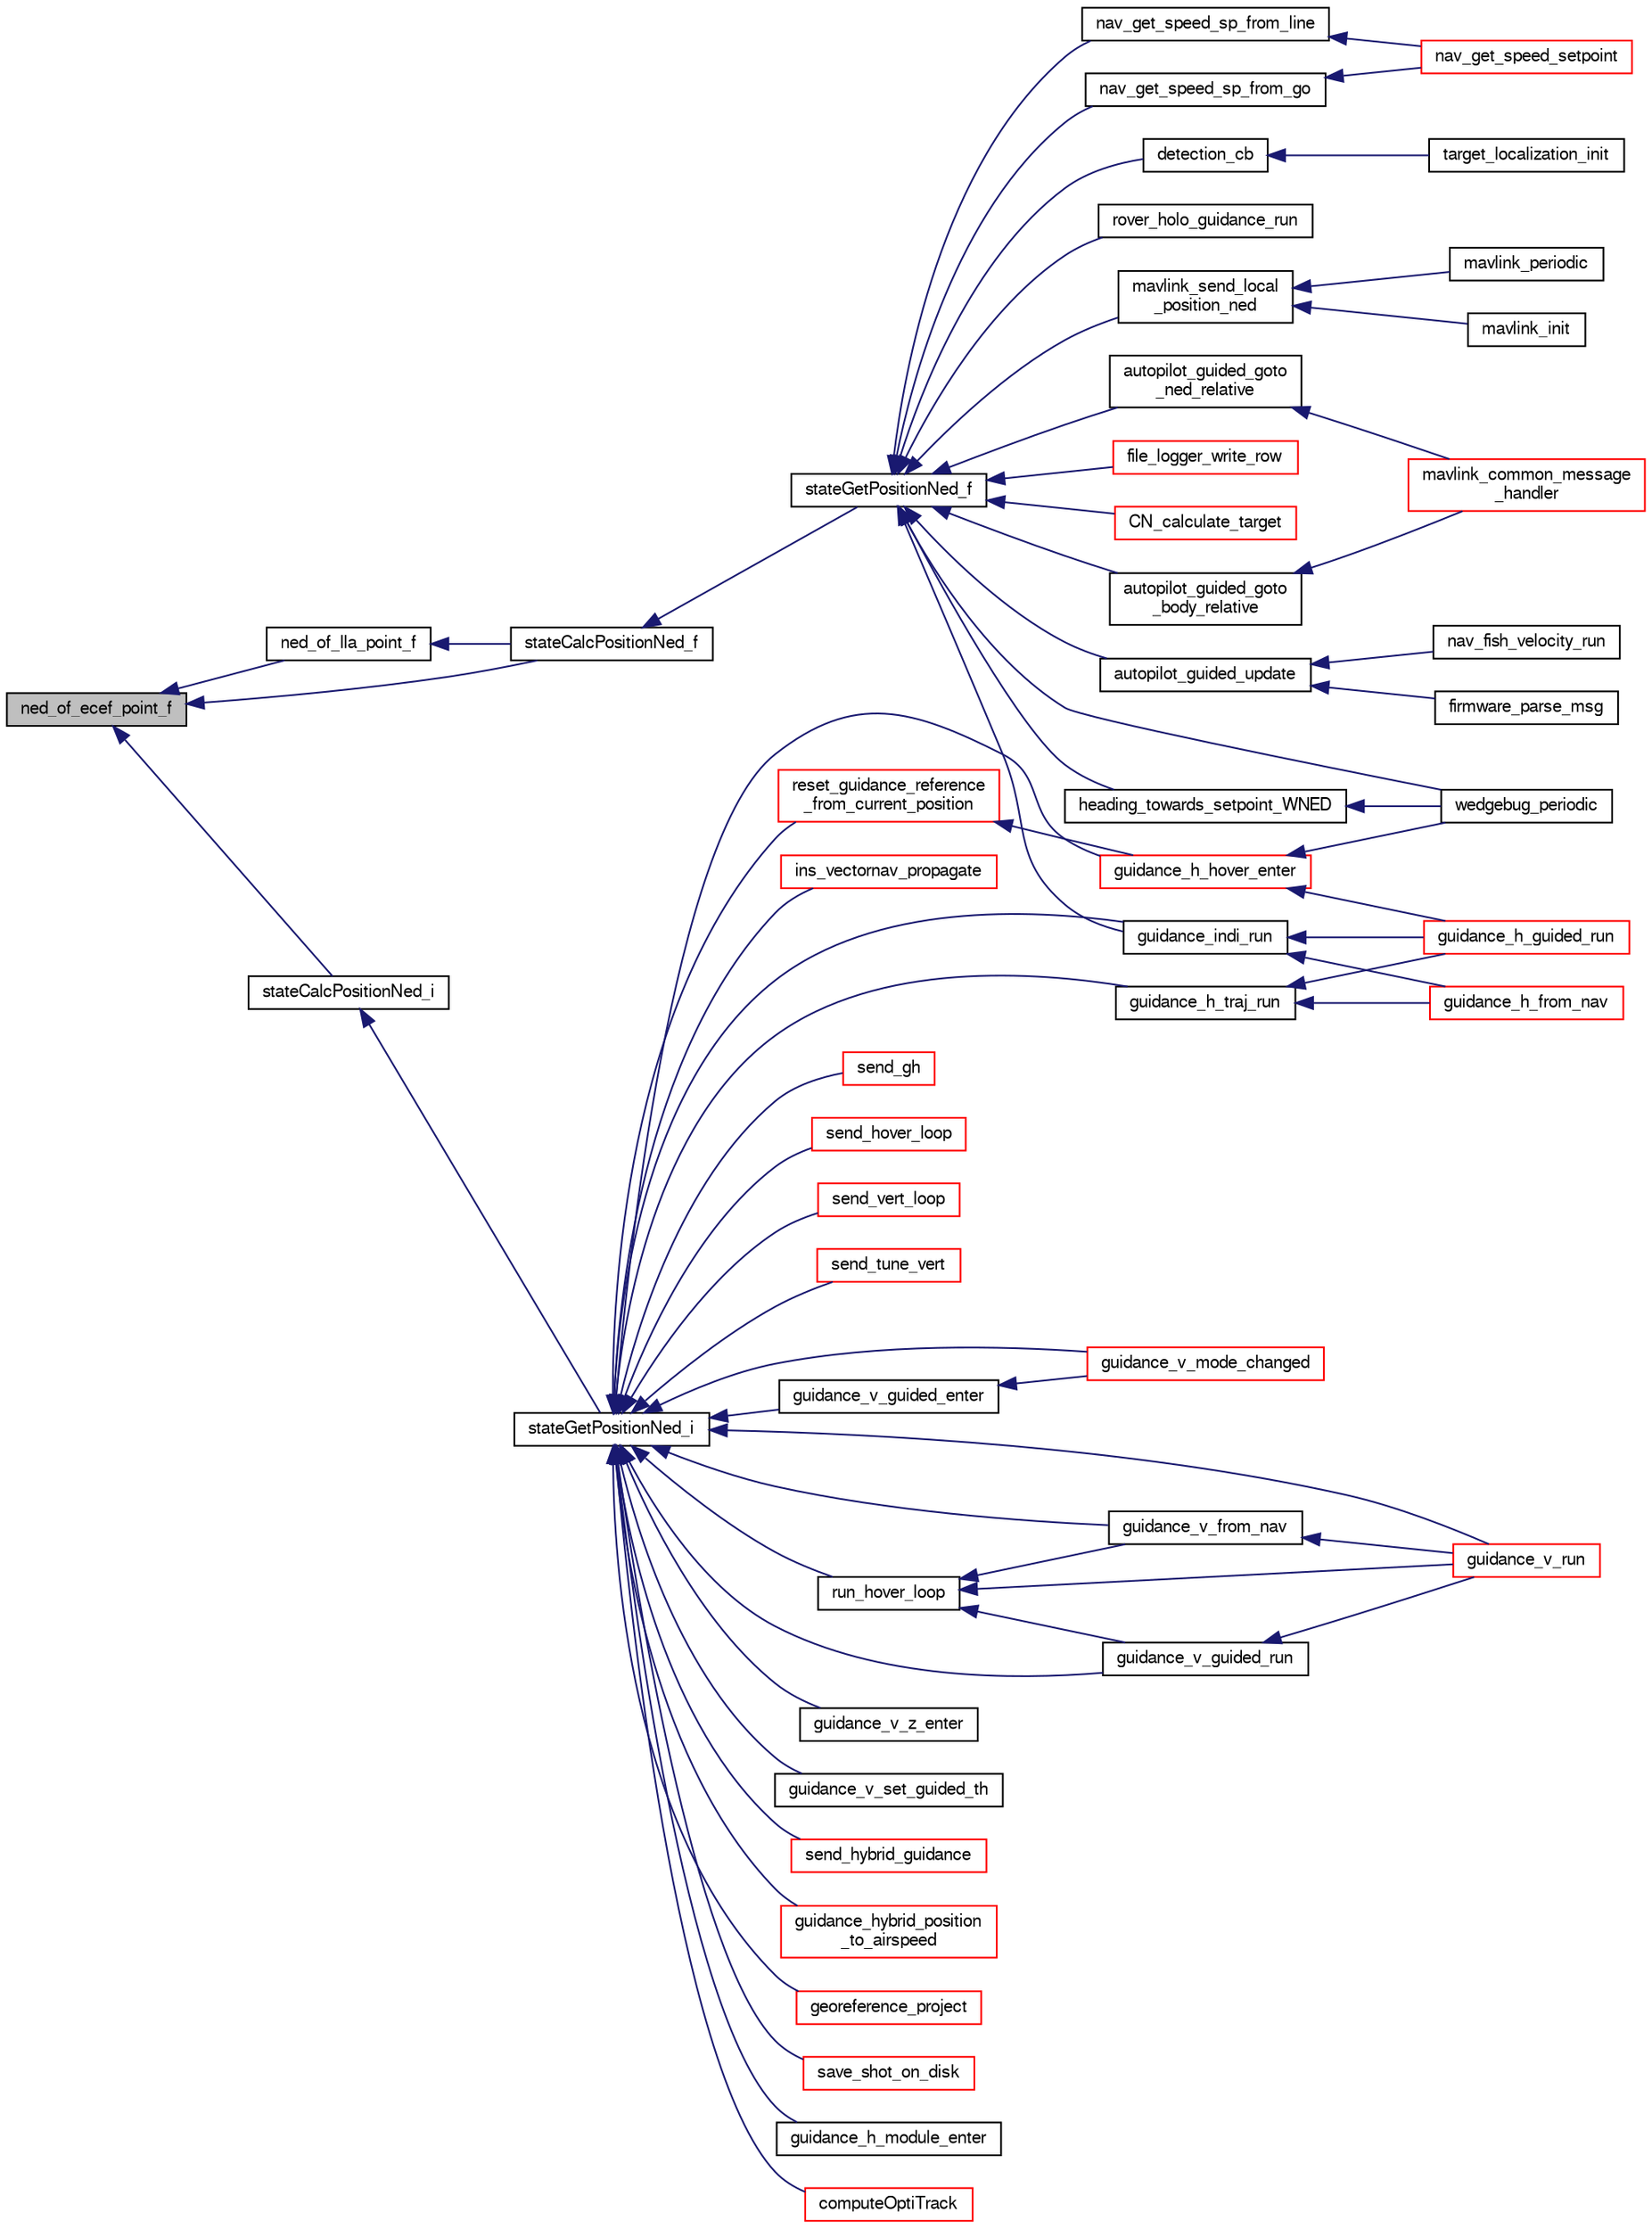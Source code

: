 digraph "ned_of_ecef_point_f"
{
  edge [fontname="FreeSans",fontsize="10",labelfontname="FreeSans",labelfontsize="10"];
  node [fontname="FreeSans",fontsize="10",shape=record];
  rankdir="LR";
  Node1 [label="ned_of_ecef_point_f",height=0.2,width=0.4,color="black", fillcolor="grey75", style="filled", fontcolor="black"];
  Node1 -> Node2 [dir="back",color="midnightblue",fontsize="10",style="solid",fontname="FreeSans"];
  Node2 [label="ned_of_lla_point_f",height=0.2,width=0.4,color="black", fillcolor="white", style="filled",URL="$pprz__geodetic__float_8h.html#aba90b4f88dce2d3eadce9c28fcde2d54"];
  Node2 -> Node3 [dir="back",color="midnightblue",fontsize="10",style="solid",fontname="FreeSans"];
  Node3 [label="stateCalcPositionNed_f",height=0.2,width=0.4,color="black", fillcolor="white", style="filled",URL="$group__state__position.html#ga480ea806b0ffe839df24d856b7ce0261"];
  Node3 -> Node4 [dir="back",color="midnightblue",fontsize="10",style="solid",fontname="FreeSans"];
  Node4 [label="stateGetPositionNed_f",height=0.2,width=0.4,color="black", fillcolor="white", style="filled",URL="$group__state__position.html#gac1b41866b307723e3ad8ddd566d4f627",tooltip="Get position in local NED coordinates (float). "];
  Node4 -> Node5 [dir="back",color="midnightblue",fontsize="10",style="solid",fontname="FreeSans"];
  Node5 [label="autopilot_guided_goto\l_ned_relative",height=0.2,width=0.4,color="black", fillcolor="white", style="filled",URL="$autopilot__guided_8h.html#a32b83e461c091c64ffa38e4f08f6a312",tooltip="Set position and heading setpoints wrt. "];
  Node5 -> Node6 [dir="back",color="midnightblue",fontsize="10",style="solid",fontname="FreeSans"];
  Node6 [label="mavlink_common_message\l_handler",height=0.2,width=0.4,color="red", fillcolor="white", style="filled",URL="$mavlink_8c.html#a92b02fdeb899791573ef52506deb653c"];
  Node4 -> Node7 [dir="back",color="midnightblue",fontsize="10",style="solid",fontname="FreeSans"];
  Node7 [label="autopilot_guided_goto\l_body_relative",height=0.2,width=0.4,color="black", fillcolor="white", style="filled",URL="$autopilot__guided_8h.html#acb5ff8d624f7583075e58303f46b9890",tooltip="Set position and heading setpoints wrt. "];
  Node7 -> Node6 [dir="back",color="midnightblue",fontsize="10",style="solid",fontname="FreeSans"];
  Node4 -> Node8 [dir="back",color="midnightblue",fontsize="10",style="solid",fontname="FreeSans"];
  Node8 [label="autopilot_guided_update",height=0.2,width=0.4,color="black", fillcolor="white", style="filled",URL="$autopilot__guided_8h.html#a07ce763874e77faf62f5c9506bdad43d",tooltip="Set guided setpoints using flag mask in GUIDED mode. "];
  Node8 -> Node9 [dir="back",color="midnightblue",fontsize="10",style="solid",fontname="FreeSans"];
  Node9 [label="firmware_parse_msg",height=0.2,width=0.4,color="black", fillcolor="white", style="filled",URL="$rotorcraft__datalink_8c.html#a6177292a373940f6e01bc4251374cd2c",tooltip="Firmware specfic msg handler. "];
  Node8 -> Node10 [dir="back",color="midnightblue",fontsize="10",style="solid",fontname="FreeSans"];
  Node10 [label="nav_fish_velocity_run",height=0.2,width=0.4,color="black", fillcolor="white", style="filled",URL="$nav__fish_8h.html#ae25f7a8ee455c00944445f6b12b3a49f",tooltip="nav fish velocity run "];
  Node4 -> Node11 [dir="back",color="midnightblue",fontsize="10",style="solid",fontname="FreeSans"];
  Node11 [label="guidance_indi_run",height=0.2,width=0.4,color="black", fillcolor="white", style="filled",URL="$guidance__indi__hybrid_8h.html#afa3b5095f6b5beadbb8662d3b3519bc9"];
  Node11 -> Node12 [dir="back",color="midnightblue",fontsize="10",style="solid",fontname="FreeSans"];
  Node12 [label="guidance_h_from_nav",height=0.2,width=0.4,color="red", fillcolor="white", style="filled",URL="$rotorcraft_2guidance_2guidance__h_8h.html#a609bdd40f9f6aeac4b4d493ffabd24d5",tooltip="Set horizontal guidance from NAV and run control loop. "];
  Node11 -> Node13 [dir="back",color="midnightblue",fontsize="10",style="solid",fontname="FreeSans"];
  Node13 [label="guidance_h_guided_run",height=0.2,width=0.4,color="red", fillcolor="white", style="filled",URL="$rotorcraft_2guidance_2guidance__h_8h.html#a60716914dafeccd7ab74967606ae4045",tooltip="Run GUIDED mode control. "];
  Node4 -> Node14 [dir="back",color="midnightblue",fontsize="10",style="solid",fontname="FreeSans"];
  Node14 [label="nav_get_speed_sp_from_line",height=0.2,width=0.4,color="black", fillcolor="white", style="filled",URL="$rotorcraft_2navigation_8h.html#abbb0868de30a33c4a9dc5c0a723fd726",tooltip="follow a line. "];
  Node14 -> Node15 [dir="back",color="midnightblue",fontsize="10",style="solid",fontname="FreeSans"];
  Node15 [label="nav_get_speed_setpoint",height=0.2,width=0.4,color="red", fillcolor="white", style="filled",URL="$rotorcraft_2navigation_8h.html#afa53b47b30072d2b7b564d30b0583a9d",tooltip="function that returns a speed setpoint based on flight plan. "];
  Node4 -> Node16 [dir="back",color="midnightblue",fontsize="10",style="solid",fontname="FreeSans"];
  Node16 [label="nav_get_speed_sp_from_go",height=0.2,width=0.4,color="black", fillcolor="white", style="filled",URL="$rotorcraft_2navigation_8h.html#acc610b7246ea6f3650c33f5af6e26936",tooltip="Go to a waypoint in the shortest way. "];
  Node16 -> Node15 [dir="back",color="midnightblue",fontsize="10",style="solid",fontname="FreeSans"];
  Node4 -> Node17 [dir="back",color="midnightblue",fontsize="10",style="solid",fontname="FreeSans"];
  Node17 [label="rover_holo_guidance_run",height=0.2,width=0.4,color="black", fillcolor="white", style="filled",URL="$rover__guidance__holonomic_8h.html#a714eebb049eb159d6b28ae3118c7d2c3"];
  Node4 -> Node18 [dir="back",color="midnightblue",fontsize="10",style="solid",fontname="FreeSans"];
  Node18 [label="detection_cb",height=0.2,width=0.4,color="black", fillcolor="white", style="filled",URL="$cv__target__localization_8c.html#a9dba1ee548dbeb610b39fced772c182b"];
  Node18 -> Node19 [dir="back",color="midnightblue",fontsize="10",style="solid",fontname="FreeSans"];
  Node19 [label="target_localization_init",height=0.2,width=0.4,color="black", fillcolor="white", style="filled",URL="$cv__target__localization_8h.html#a985eb3daada07ed9f76cf8dceb5300b4"];
  Node4 -> Node20 [dir="back",color="midnightblue",fontsize="10",style="solid",fontname="FreeSans"];
  Node20 [label="mavlink_send_local\l_position_ned",height=0.2,width=0.4,color="black", fillcolor="white", style="filled",URL="$mavlink_8c.html#acf27b8ebaf73137224cee8453df530a8"];
  Node20 -> Node21 [dir="back",color="midnightblue",fontsize="10",style="solid",fontname="FreeSans"];
  Node21 [label="mavlink_init",height=0.2,width=0.4,color="black", fillcolor="white", style="filled",URL="$mavlink_8h.html#acc676450794df9b4b50dc6b12995b7a1",tooltip="Module functions. "];
  Node20 -> Node22 [dir="back",color="midnightblue",fontsize="10",style="solid",fontname="FreeSans"];
  Node22 [label="mavlink_periodic",height=0.2,width=0.4,color="black", fillcolor="white", style="filled",URL="$mavlink_8h.html#a45dcaed78c022158e7dcfb92813f191c",tooltip="Periodic MAVLink calls. "];
  Node4 -> Node23 [dir="back",color="midnightblue",fontsize="10",style="solid",fontname="FreeSans"];
  Node23 [label="file_logger_write_row",height=0.2,width=0.4,color="red", fillcolor="white", style="filled",URL="$file__logger_8c.html#a599a2b4b9cd37709060587aa8870de15",tooltip="Write CSV row Write values at this timestamp to log file. "];
  Node4 -> Node24 [dir="back",color="midnightblue",fontsize="10",style="solid",fontname="FreeSans"];
  Node24 [label="CN_calculate_target",height=0.2,width=0.4,color="red", fillcolor="white", style="filled",URL="$obstacle__avoidance_8h.html#afb4f90a66f93fdb70da178189b76b6a2"];
  Node4 -> Node25 [dir="back",color="midnightblue",fontsize="10",style="solid",fontname="FreeSans"];
  Node25 [label="heading_towards_setpoint_WNED",height=0.2,width=0.4,color="black", fillcolor="white", style="filled",URL="$wedgebug_8c.html#a510c53576b4bea1c112c032cd831275f"];
  Node25 -> Node26 [dir="back",color="midnightblue",fontsize="10",style="solid",fontname="FreeSans"];
  Node26 [label="wedgebug_periodic",height=0.2,width=0.4,color="black", fillcolor="white", style="filled",URL="$wedgebug_8h.html#ae7b75121d704ad8c922be906a906495f"];
  Node4 -> Node26 [dir="back",color="midnightblue",fontsize="10",style="solid",fontname="FreeSans"];
  Node1 -> Node3 [dir="back",color="midnightblue",fontsize="10",style="solid",fontname="FreeSans"];
  Node1 -> Node27 [dir="back",color="midnightblue",fontsize="10",style="solid",fontname="FreeSans"];
  Node27 [label="stateCalcPositionNed_i",height=0.2,width=0.4,color="black", fillcolor="white", style="filled",URL="$group__state__position.html#gac60dff329c00697fc9fcc459406293c9"];
  Node27 -> Node28 [dir="back",color="midnightblue",fontsize="10",style="solid",fontname="FreeSans"];
  Node28 [label="stateGetPositionNed_i",height=0.2,width=0.4,color="black", fillcolor="white", style="filled",URL="$group__state__position.html#gaf9a3b3ed4f6a011ae65d49d78bf4aa25",tooltip="Get position in local NED coordinates (int). "];
  Node28 -> Node29 [dir="back",color="midnightblue",fontsize="10",style="solid",fontname="FreeSans"];
  Node29 [label="send_gh",height=0.2,width=0.4,color="red", fillcolor="white", style="filled",URL="$rotorcraft_2guidance_2guidance__h_8c.html#a2c7bb64eb9e09d8755a7c362079144e9"];
  Node28 -> Node30 [dir="back",color="midnightblue",fontsize="10",style="solid",fontname="FreeSans"];
  Node30 [label="send_hover_loop",height=0.2,width=0.4,color="red", fillcolor="white", style="filled",URL="$rotorcraft_2guidance_2guidance__h_8c.html#a201cd650d5a492b4c0fc3397f97a95c1"];
  Node28 -> Node31 [dir="back",color="midnightblue",fontsize="10",style="solid",fontname="FreeSans"];
  Node31 [label="reset_guidance_reference\l_from_current_position",height=0.2,width=0.4,color="red", fillcolor="white", style="filled",URL="$rotorcraft_2guidance_2guidance__h_8c.html#ad9bd6447dd5cea00192adfbbf5a30cd5"];
  Node31 -> Node32 [dir="back",color="midnightblue",fontsize="10",style="solid",fontname="FreeSans"];
  Node32 [label="guidance_h_hover_enter",height=0.2,width=0.4,color="red", fillcolor="white", style="filled",URL="$rotorcraft_2guidance_2guidance__h_8h.html#a32c1c61b5aa933b712fd75a1a9bdc162"];
  Node32 -> Node13 [dir="back",color="midnightblue",fontsize="10",style="solid",fontname="FreeSans"];
  Node32 -> Node26 [dir="back",color="midnightblue",fontsize="10",style="solid",fontname="FreeSans"];
  Node28 -> Node33 [dir="back",color="midnightblue",fontsize="10",style="solid",fontname="FreeSans"];
  Node33 [label="guidance_h_traj_run",height=0.2,width=0.4,color="black", fillcolor="white", style="filled",URL="$rotorcraft_2guidance_2guidance__h_8c.html#a8e62f2d5d3bf28402b1c4297a5270c56"];
  Node33 -> Node12 [dir="back",color="midnightblue",fontsize="10",style="solid",fontname="FreeSans"];
  Node33 -> Node13 [dir="back",color="midnightblue",fontsize="10",style="solid",fontname="FreeSans"];
  Node28 -> Node32 [dir="back",color="midnightblue",fontsize="10",style="solid",fontname="FreeSans"];
  Node28 -> Node34 [dir="back",color="midnightblue",fontsize="10",style="solid",fontname="FreeSans"];
  Node34 [label="send_vert_loop",height=0.2,width=0.4,color="red", fillcolor="white", style="filled",URL="$rotorcraft_2guidance_2guidance__v_8c.html#a7e8c6f0d135e50d0eb256cad00bb9dcf"];
  Node28 -> Node35 [dir="back",color="midnightblue",fontsize="10",style="solid",fontname="FreeSans"];
  Node35 [label="send_tune_vert",height=0.2,width=0.4,color="red", fillcolor="white", style="filled",URL="$rotorcraft_2guidance_2guidance__v_8c.html#a08d5a5277e51cd1c12e573209f812c90"];
  Node28 -> Node36 [dir="back",color="midnightblue",fontsize="10",style="solid",fontname="FreeSans"];
  Node36 [label="guidance_v_mode_changed",height=0.2,width=0.4,color="red", fillcolor="white", style="filled",URL="$rotorcraft_2guidance_2guidance__v_8h.html#ac24445848e497e9b0da2913cecb0db73"];
  Node28 -> Node37 [dir="back",color="midnightblue",fontsize="10",style="solid",fontname="FreeSans"];
  Node37 [label="guidance_v_run",height=0.2,width=0.4,color="red", fillcolor="white", style="filled",URL="$rotorcraft_2guidance_2guidance__v_8h.html#a5c03e8fc9dd9e84925081df8639d4001"];
  Node28 -> Node38 [dir="back",color="midnightblue",fontsize="10",style="solid",fontname="FreeSans"];
  Node38 [label="guidance_v_z_enter",height=0.2,width=0.4,color="black", fillcolor="white", style="filled",URL="$rotorcraft_2guidance_2guidance__v_8h.html#a2558bccfb6fd14b6be513c5910737f0d"];
  Node28 -> Node39 [dir="back",color="midnightblue",fontsize="10",style="solid",fontname="FreeSans"];
  Node39 [label="run_hover_loop",height=0.2,width=0.4,color="black", fillcolor="white", style="filled",URL="$rotorcraft_2guidance_2guidance__v_8h.html#add8143296d90990e7c8da2e1c67c6e62"];
  Node39 -> Node40 [dir="back",color="midnightblue",fontsize="10",style="solid",fontname="FreeSans"];
  Node40 [label="guidance_v_from_nav",height=0.2,width=0.4,color="black", fillcolor="white", style="filled",URL="$rotorcraft_2guidance_2guidance__v_8h.html#adee3e8feda47516b9c7ccbb1b97daaf6",tooltip="Set guidance setpoint from NAV and run hover loop. "];
  Node40 -> Node37 [dir="back",color="midnightblue",fontsize="10",style="solid",fontname="FreeSans"];
  Node39 -> Node41 [dir="back",color="midnightblue",fontsize="10",style="solid",fontname="FreeSans"];
  Node41 [label="guidance_v_guided_run",height=0.2,width=0.4,color="black", fillcolor="white", style="filled",URL="$rotorcraft_2guidance_2guidance__v_8h.html#ada32f262fec6c51998c5041daa0d089c",tooltip="Run GUIDED mode control. "];
  Node41 -> Node37 [dir="back",color="midnightblue",fontsize="10",style="solid",fontname="FreeSans"];
  Node39 -> Node37 [dir="back",color="midnightblue",fontsize="10",style="solid",fontname="FreeSans"];
  Node28 -> Node40 [dir="back",color="midnightblue",fontsize="10",style="solid",fontname="FreeSans"];
  Node28 -> Node42 [dir="back",color="midnightblue",fontsize="10",style="solid",fontname="FreeSans"];
  Node42 [label="guidance_v_guided_enter",height=0.2,width=0.4,color="black", fillcolor="white", style="filled",URL="$rotorcraft_2guidance_2guidance__v_8h.html#a726df520277832e62c3f28e00518394b",tooltip="Enter GUIDED mode control. "];
  Node42 -> Node36 [dir="back",color="midnightblue",fontsize="10",style="solid",fontname="FreeSans"];
  Node28 -> Node41 [dir="back",color="midnightblue",fontsize="10",style="solid",fontname="FreeSans"];
  Node28 -> Node43 [dir="back",color="midnightblue",fontsize="10",style="solid",fontname="FreeSans"];
  Node43 [label="guidance_v_set_guided_th",height=0.2,width=0.4,color="black", fillcolor="white", style="filled",URL="$rotorcraft_2guidance_2guidance__v_8h.html#a5505b1866cb6b0cd1f3bc6b309a2964f"];
  Node28 -> Node44 [dir="back",color="midnightblue",fontsize="10",style="solid",fontname="FreeSans"];
  Node44 [label="send_hybrid_guidance",height=0.2,width=0.4,color="red", fillcolor="white", style="filled",URL="$guidance__hybrid_8c.html#a4d9863cd167e7a386e17fcc61693b15c"];
  Node28 -> Node45 [dir="back",color="midnightblue",fontsize="10",style="solid",fontname="FreeSans"];
  Node45 [label="guidance_hybrid_position\l_to_airspeed",height=0.2,width=0.4,color="red", fillcolor="white", style="filled",URL="$guidance__hybrid_8h.html#a2eb62c11745a8714efef18130c8348f0",tooltip="Description. "];
  Node28 -> Node11 [dir="back",color="midnightblue",fontsize="10",style="solid",fontname="FreeSans"];
  Node28 -> Node46 [dir="back",color="midnightblue",fontsize="10",style="solid",fontname="FreeSans"];
  Node46 [label="georeference_project",height=0.2,width=0.4,color="red", fillcolor="white", style="filled",URL="$cv__georeference_8h.html#a230ffda49b65d6b6963063af8ab73e00"];
  Node28 -> Node47 [dir="back",color="midnightblue",fontsize="10",style="solid",fontname="FreeSans"];
  Node47 [label="save_shot_on_disk",height=0.2,width=0.4,color="red", fillcolor="white", style="filled",URL="$video__usb__logger_8c.html#abc8ecf0e87a6e3a49488238acc2ceee8"];
  Node28 -> Node48 [dir="back",color="midnightblue",fontsize="10",style="solid",fontname="FreeSans"];
  Node48 [label="guidance_h_module_enter",height=0.2,width=0.4,color="black", fillcolor="white", style="filled",URL="$optical__flow__hover_8c.html#af0a3b4e238d064326406719e8244e92d",tooltip="Entering the horizontal module (user switched to module) "];
  Node28 -> Node49 [dir="back",color="midnightblue",fontsize="10",style="solid",fontname="FreeSans"];
  Node49 [label="computeOptiTrack",height=0.2,width=0.4,color="red", fillcolor="white", style="filled",URL="$optical__flow__hover_8c.html#a04b77d27bd41ebc387425f8ea0d1166b",tooltip="Get the desired Euler angles for optitrack stabilization. "];
  Node28 -> Node50 [dir="back",color="midnightblue",fontsize="10",style="solid",fontname="FreeSans"];
  Node50 [label="ins_vectornav_propagate",height=0.2,width=0.4,color="red", fillcolor="white", style="filled",URL="$ins__vectornav_8h.html#a5e1e0a3cd2eead4dc89bec75e33e5618",tooltip="Propagate the received states into the vehicle state machine. "];
}
